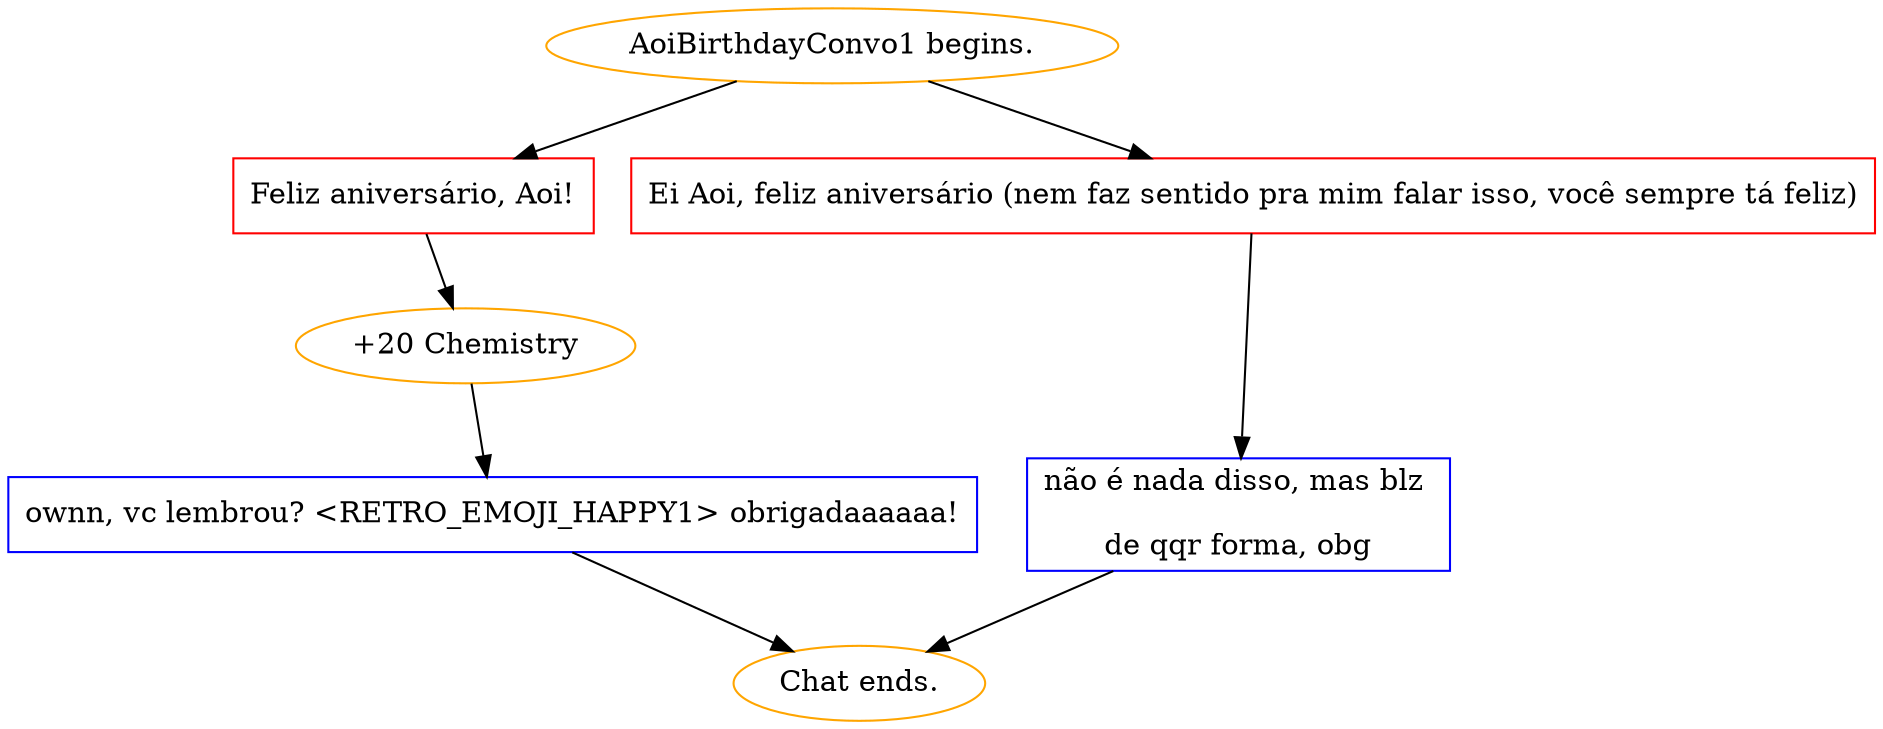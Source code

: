 digraph {
	"AoiBirthdayConvo1 begins." [color=orange];
		"AoiBirthdayConvo1 begins." -> j2470525386;
		"AoiBirthdayConvo1 begins." -> j180258944;
	j2470525386 [label="Feliz aniversário, Aoi!",shape=box,color=red];
		j2470525386 -> j3176481986;
	j180258944 [label="Ei Aoi, feliz aniversário (nem faz sentido pra mim falar isso, você sempre tá feliz)",shape=box,color=red];
		j180258944 -> j4126844481;
	j3176481986 [label="+20 Chemistry",color=orange];
		j3176481986 -> j1451005585;
	j4126844481 [label="não é nada disso, mas blz 
de qqr forma, obg",shape=box,color=blue];
		j4126844481 -> "Chat ends.";
	j1451005585 [label="ownn, vc lembrou? <RETRO_EMOJI_HAPPY1> obrigadaaaaaa!",shape=box,color=blue];
		j1451005585 -> "Chat ends.";
	"Chat ends." [color=orange];
}